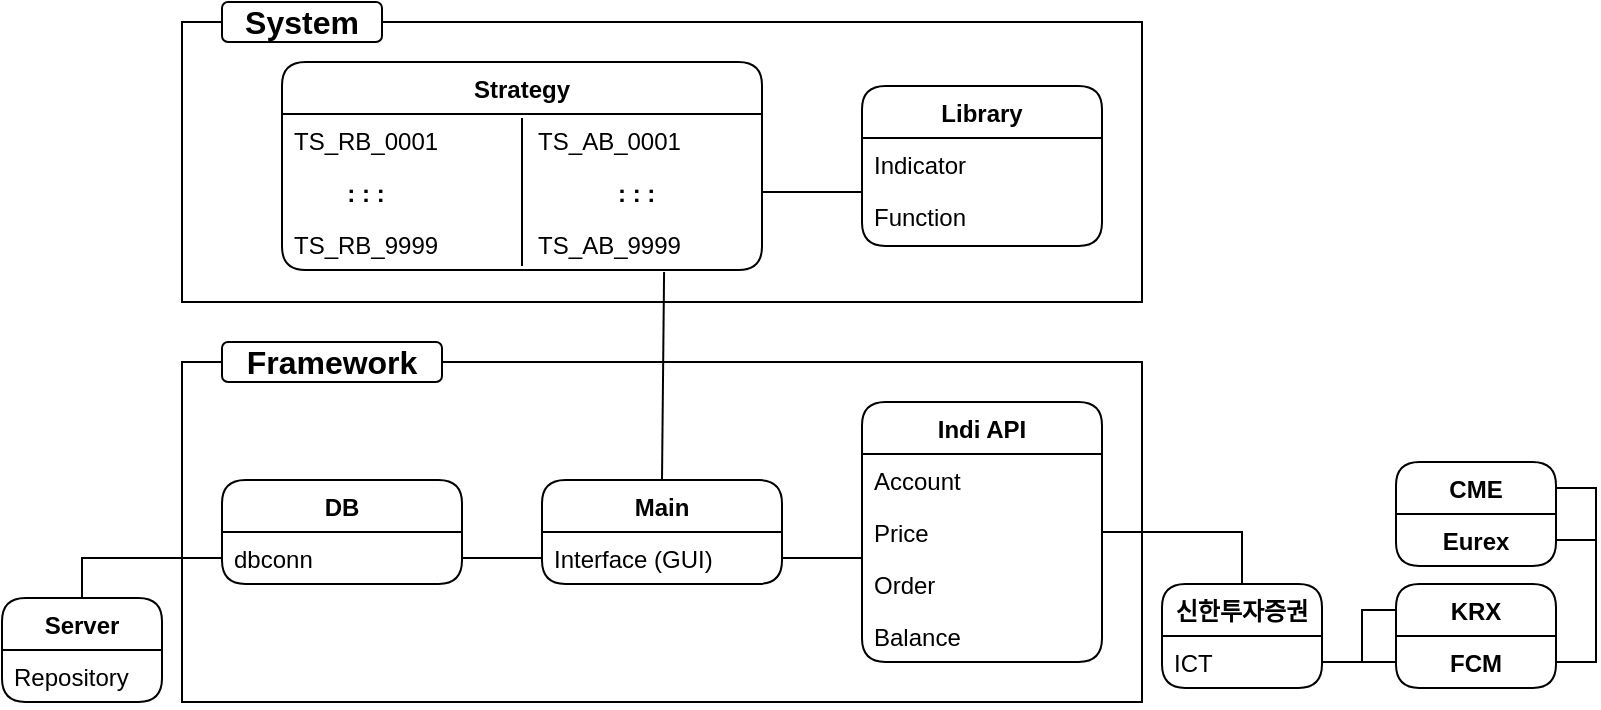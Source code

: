 <mxfile version="20.2.7" type="github">
  <diagram id="C5RBs43oDa-KdzZeNtuy" name="Page-1">
    <mxGraphModel dx="1422" dy="873" grid="1" gridSize="10" guides="1" tooltips="1" connect="1" arrows="1" fold="1" page="1" pageScale="1" pageWidth="827" pageHeight="1169" math="0" shadow="0">
      <root>
        <mxCell id="WIyWlLk6GJQsqaUBKTNV-0" />
        <mxCell id="WIyWlLk6GJQsqaUBKTNV-1" parent="WIyWlLk6GJQsqaUBKTNV-0" />
        <mxCell id="jmQwVJ3ZFeNVDyvJ1BOg-17" value="" style="rounded=0;whiteSpace=wrap;html=1;fontSize=16;" vertex="1" parent="WIyWlLk6GJQsqaUBKTNV-1">
          <mxGeometry x="100" y="170" width="480" height="140" as="geometry" />
        </mxCell>
        <mxCell id="jmQwVJ3ZFeNVDyvJ1BOg-15" value="" style="rounded=0;whiteSpace=wrap;html=1;fontSize=16;" vertex="1" parent="WIyWlLk6GJQsqaUBKTNV-1">
          <mxGeometry x="100" y="340" width="480" height="170" as="geometry" />
        </mxCell>
        <mxCell id="jmQwVJ3ZFeNVDyvJ1BOg-19" value="" style="rounded=0;orthogonalLoop=1;jettySize=auto;html=1;fontSize=12;endArrow=none;startSize=14;endSize=14;entryX=0.5;entryY=0;entryDx=0;entryDy=0;exitX=0.796;exitY=1.038;exitDx=0;exitDy=0;exitPerimeter=0;endFill=0;" edge="1" parent="WIyWlLk6GJQsqaUBKTNV-1" source="zkfFHV4jXpPFQw0GAbJ--21" target="zkfFHV4jXpPFQw0GAbJ--13">
          <mxGeometry relative="1" as="geometry" />
        </mxCell>
        <mxCell id="zkfFHV4jXpPFQw0GAbJ--0" value="Indi API" style="swimlane;fontStyle=1;align=center;verticalAlign=top;childLayout=stackLayout;horizontal=1;startSize=26;horizontalStack=0;resizeParent=1;resizeLast=0;collapsible=1;marginBottom=0;rounded=1;shadow=0;strokeWidth=1;" parent="WIyWlLk6GJQsqaUBKTNV-1" vertex="1">
          <mxGeometry x="440" y="360" width="120" height="130" as="geometry">
            <mxRectangle x="480" y="360" width="120" height="26" as="alternateBounds" />
          </mxGeometry>
        </mxCell>
        <mxCell id="zkfFHV4jXpPFQw0GAbJ--1" value="Account" style="text;align=left;verticalAlign=top;spacingLeft=4;spacingRight=4;overflow=hidden;rotatable=0;points=[[0,0.5],[1,0.5]];portConstraint=eastwest;rounded=1;" parent="zkfFHV4jXpPFQw0GAbJ--0" vertex="1">
          <mxGeometry y="26" width="120" height="26" as="geometry" />
        </mxCell>
        <mxCell id="zkfFHV4jXpPFQw0GAbJ--2" value="Price" style="text;align=left;verticalAlign=top;spacingLeft=4;spacingRight=4;overflow=hidden;rotatable=0;points=[[0,0.5],[1,0.5]];portConstraint=eastwest;rounded=1;shadow=0;html=0;" parent="zkfFHV4jXpPFQw0GAbJ--0" vertex="1">
          <mxGeometry y="52" width="120" height="26" as="geometry" />
        </mxCell>
        <mxCell id="zkfFHV4jXpPFQw0GAbJ--3" value="Order" style="text;align=left;verticalAlign=top;spacingLeft=4;spacingRight=4;overflow=hidden;rotatable=0;points=[[0,0.5],[1,0.5]];portConstraint=eastwest;rounded=1;shadow=0;html=0;" parent="zkfFHV4jXpPFQw0GAbJ--0" vertex="1">
          <mxGeometry y="78" width="120" height="26" as="geometry" />
        </mxCell>
        <mxCell id="zkfFHV4jXpPFQw0GAbJ--5" value="Balance" style="text;align=left;verticalAlign=top;spacingLeft=4;spacingRight=4;overflow=hidden;rotatable=0;points=[[0,0.5],[1,0.5]];portConstraint=eastwest;rounded=1;" parent="zkfFHV4jXpPFQw0GAbJ--0" vertex="1">
          <mxGeometry y="104" width="120" height="26" as="geometry" />
        </mxCell>
        <mxCell id="zkfFHV4jXpPFQw0GAbJ--6" value="DB" style="swimlane;fontStyle=1;align=center;verticalAlign=top;childLayout=stackLayout;horizontal=1;startSize=26;horizontalStack=0;resizeParent=1;resizeLast=0;collapsible=1;marginBottom=0;rounded=1;shadow=0;strokeWidth=1;" parent="WIyWlLk6GJQsqaUBKTNV-1" vertex="1">
          <mxGeometry x="120" y="399" width="120" height="52" as="geometry">
            <mxRectangle x="160" y="359" width="120" height="26" as="alternateBounds" />
          </mxGeometry>
        </mxCell>
        <mxCell id="zkfFHV4jXpPFQw0GAbJ--7" value="dbconn" style="text;align=left;verticalAlign=top;spacingLeft=4;spacingRight=4;overflow=hidden;rotatable=0;points=[[0,0.5],[1,0.5]];portConstraint=eastwest;rounded=1;" parent="zkfFHV4jXpPFQw0GAbJ--6" vertex="1">
          <mxGeometry y="26" width="120" height="26" as="geometry" />
        </mxCell>
        <mxCell id="zkfFHV4jXpPFQw0GAbJ--12" value="" style="endArrow=none;endSize=10;endFill=0;shadow=0;strokeWidth=1;rounded=1;edgeStyle=elbowEdgeStyle;elbow=vertical;exitX=0;exitY=0.5;exitDx=0;exitDy=0;entryX=1;entryY=0.5;entryDx=0;entryDy=0;" parent="WIyWlLk6GJQsqaUBKTNV-1" source="zkfFHV4jXpPFQw0GAbJ--14" target="zkfFHV4jXpPFQw0GAbJ--7" edge="1">
          <mxGeometry width="160" relative="1" as="geometry">
            <mxPoint x="280" y="460" as="sourcePoint" />
            <mxPoint x="240" y="430" as="targetPoint" />
            <Array as="points" />
          </mxGeometry>
        </mxCell>
        <mxCell id="zkfFHV4jXpPFQw0GAbJ--13" value="Main" style="swimlane;fontStyle=1;align=center;verticalAlign=top;childLayout=stackLayout;horizontal=1;startSize=26;horizontalStack=0;resizeParent=1;resizeLast=0;collapsible=1;marginBottom=0;rounded=1;shadow=0;strokeWidth=1;swimlaneLine=1;" parent="WIyWlLk6GJQsqaUBKTNV-1" vertex="1">
          <mxGeometry x="280" y="399" width="120" height="52" as="geometry">
            <mxRectangle x="320" y="360" width="120" height="26" as="alternateBounds" />
          </mxGeometry>
        </mxCell>
        <mxCell id="zkfFHV4jXpPFQw0GAbJ--14" value="Interface (GUI)" style="text;align=left;verticalAlign=top;spacingLeft=4;spacingRight=4;overflow=hidden;rotatable=0;points=[[0,0.5],[1,0.5]];portConstraint=eastwest;rounded=1;" parent="zkfFHV4jXpPFQw0GAbJ--13" vertex="1">
          <mxGeometry y="26" width="120" height="26" as="geometry" />
        </mxCell>
        <mxCell id="zkfFHV4jXpPFQw0GAbJ--16" value="" style="endArrow=none;endSize=10;endFill=0;shadow=0;strokeWidth=1;rounded=1;edgeStyle=elbowEdgeStyle;elbow=vertical;exitX=1;exitY=0.5;exitDx=0;exitDy=0;" parent="WIyWlLk6GJQsqaUBKTNV-1" source="zkfFHV4jXpPFQw0GAbJ--14" target="zkfFHV4jXpPFQw0GAbJ--0" edge="1">
          <mxGeometry width="160" relative="1" as="geometry">
            <mxPoint x="170" y="373" as="sourcePoint" />
            <mxPoint x="270" y="271" as="targetPoint" />
          </mxGeometry>
        </mxCell>
        <mxCell id="jmQwVJ3ZFeNVDyvJ1BOg-2" value="Library" style="swimlane;fontStyle=1;align=center;verticalAlign=top;childLayout=stackLayout;horizontal=1;startSize=26;horizontalStack=0;resizeParent=1;resizeLast=0;collapsible=1;marginBottom=0;rounded=1;shadow=0;strokeWidth=1;" vertex="1" parent="WIyWlLk6GJQsqaUBKTNV-1">
          <mxGeometry x="440" y="202" width="120" height="80" as="geometry">
            <mxRectangle x="480" y="120" width="120" height="26" as="alternateBounds" />
          </mxGeometry>
        </mxCell>
        <mxCell id="jmQwVJ3ZFeNVDyvJ1BOg-3" value="Indicator" style="text;align=left;verticalAlign=top;spacingLeft=4;spacingRight=4;overflow=hidden;rotatable=0;points=[[0,0.5],[1,0.5]];portConstraint=eastwest;rounded=1;" vertex="1" parent="jmQwVJ3ZFeNVDyvJ1BOg-2">
          <mxGeometry y="26" width="120" height="26" as="geometry" />
        </mxCell>
        <mxCell id="jmQwVJ3ZFeNVDyvJ1BOg-4" value="Function" style="text;align=left;verticalAlign=top;spacingLeft=4;spacingRight=4;overflow=hidden;rotatable=0;points=[[0,0.5],[1,0.5]];portConstraint=eastwest;rounded=1;shadow=0;html=0;fontStyle=0" vertex="1" parent="jmQwVJ3ZFeNVDyvJ1BOg-2">
          <mxGeometry y="52" width="120" height="26" as="geometry" />
        </mxCell>
        <mxCell id="jmQwVJ3ZFeNVDyvJ1BOg-11" value="Server" style="swimlane;fontStyle=1;align=center;verticalAlign=top;childLayout=stackLayout;horizontal=1;startSize=26;horizontalStack=0;resizeParent=1;resizeLast=0;collapsible=1;marginBottom=0;rounded=1;shadow=0;strokeWidth=1;" vertex="1" parent="WIyWlLk6GJQsqaUBKTNV-1">
          <mxGeometry x="10" y="458" width="80" height="52" as="geometry">
            <mxRectangle x="40" y="458" width="80" height="26" as="alternateBounds" />
          </mxGeometry>
        </mxCell>
        <mxCell id="jmQwVJ3ZFeNVDyvJ1BOg-12" value="Repository" style="text;align=left;verticalAlign=top;spacingLeft=4;spacingRight=4;overflow=hidden;rotatable=0;points=[[0,0.5],[1,0.5]];portConstraint=eastwest;rounded=1;" vertex="1" parent="jmQwVJ3ZFeNVDyvJ1BOg-11">
          <mxGeometry y="26" width="80" height="26" as="geometry" />
        </mxCell>
        <mxCell id="jmQwVJ3ZFeNVDyvJ1BOg-16" value="" style="group" vertex="1" connectable="0" parent="WIyWlLk6GJQsqaUBKTNV-1">
          <mxGeometry x="150" y="190" width="240" height="104" as="geometry" />
        </mxCell>
        <mxCell id="zkfFHV4jXpPFQw0GAbJ--17" value="Strategy" style="swimlane;fontStyle=1;align=center;verticalAlign=top;childLayout=stackLayout;horizontal=1;startSize=26;horizontalStack=0;resizeParent=1;resizeLast=0;collapsible=1;marginBottom=0;rounded=1;shadow=0;strokeWidth=1;" parent="jmQwVJ3ZFeNVDyvJ1BOg-16" vertex="1">
          <mxGeometry width="240" height="104" as="geometry">
            <mxRectangle x="160" y="190" width="240" height="26" as="alternateBounds" />
          </mxGeometry>
        </mxCell>
        <mxCell id="zkfFHV4jXpPFQw0GAbJ--18" value="TS_RB_0001               TS_AB_0001" style="text;align=left;verticalAlign=top;spacingLeft=4;spacingRight=4;overflow=hidden;rotatable=0;points=[[0,0.5],[1,0.5]];portConstraint=eastwest;rounded=1;" parent="zkfFHV4jXpPFQw0GAbJ--17" vertex="1">
          <mxGeometry y="26" width="240" height="26" as="geometry" />
        </mxCell>
        <mxCell id="zkfFHV4jXpPFQw0GAbJ--20" value="        : : :                                   : : :" style="text;align=left;verticalAlign=top;spacingLeft=4;spacingRight=4;overflow=hidden;rotatable=0;points=[[0,0.5],[1,0.5]];portConstraint=eastwest;rounded=1;shadow=0;html=0;fontStyle=1" parent="zkfFHV4jXpPFQw0GAbJ--17" vertex="1">
          <mxGeometry y="52" width="240" height="26" as="geometry" />
        </mxCell>
        <mxCell id="zkfFHV4jXpPFQw0GAbJ--21" value="TS_RB_9999               TS_AB_9999" style="text;align=left;verticalAlign=top;spacingLeft=4;spacingRight=4;overflow=hidden;rotatable=0;points=[[0,0.5],[1,0.5]];portConstraint=eastwest;rounded=1;shadow=0;html=0;" parent="zkfFHV4jXpPFQw0GAbJ--17" vertex="1">
          <mxGeometry y="78" width="240" height="26" as="geometry" />
        </mxCell>
        <mxCell id="jmQwVJ3ZFeNVDyvJ1BOg-0" value="" style="line;html=1;strokeWidth=1;align=left;verticalAlign=middle;spacingTop=-1;spacingLeft=3;spacingRight=3;rotatable=0;labelPosition=right;points=[];portConstraint=eastwest;rounded=1;direction=south;" vertex="1" parent="jmQwVJ3ZFeNVDyvJ1BOg-16">
          <mxGeometry y="28" width="240" height="74" as="geometry" />
        </mxCell>
        <mxCell id="jmQwVJ3ZFeNVDyvJ1BOg-22" value="&lt;b&gt;Framework&lt;/b&gt;" style="rounded=1;whiteSpace=wrap;html=1;fontSize=16;" vertex="1" parent="WIyWlLk6GJQsqaUBKTNV-1">
          <mxGeometry x="120" y="330" width="110" height="20" as="geometry" />
        </mxCell>
        <mxCell id="jmQwVJ3ZFeNVDyvJ1BOg-23" value="&lt;b&gt;System&lt;/b&gt;" style="rounded=1;whiteSpace=wrap;html=1;fontSize=16;" vertex="1" parent="WIyWlLk6GJQsqaUBKTNV-1">
          <mxGeometry x="120" y="160" width="80" height="20" as="geometry" />
        </mxCell>
        <mxCell id="jmQwVJ3ZFeNVDyvJ1BOg-24" style="edgeStyle=orthogonalEdgeStyle;rounded=0;orthogonalLoop=1;jettySize=auto;html=1;exitX=0;exitY=0.5;exitDx=0;exitDy=0;fontSize=12;endArrow=none;startSize=14;endSize=14;endFill=0;" edge="1" parent="WIyWlLk6GJQsqaUBKTNV-1" source="zkfFHV4jXpPFQw0GAbJ--7" target="jmQwVJ3ZFeNVDyvJ1BOg-11">
          <mxGeometry relative="1" as="geometry" />
        </mxCell>
        <mxCell id="jmQwVJ3ZFeNVDyvJ1BOg-27" style="edgeStyle=none;rounded=0;orthogonalLoop=1;jettySize=auto;html=1;exitX=1;exitY=0.5;exitDx=0;exitDy=0;entryX=0;entryY=1.038;entryDx=0;entryDy=0;fontSize=12;endArrow=none;endFill=0;startSize=14;endSize=11;entryPerimeter=0;" edge="1" parent="WIyWlLk6GJQsqaUBKTNV-1" source="zkfFHV4jXpPFQw0GAbJ--20" target="jmQwVJ3ZFeNVDyvJ1BOg-3">
          <mxGeometry relative="1" as="geometry" />
        </mxCell>
        <mxCell id="jmQwVJ3ZFeNVDyvJ1BOg-29" value="신한투자증권" style="swimlane;fontStyle=1;align=center;verticalAlign=top;childLayout=stackLayout;horizontal=1;startSize=26;horizontalStack=0;resizeParent=1;resizeLast=0;collapsible=1;marginBottom=0;rounded=1;shadow=0;strokeWidth=1;" vertex="1" parent="WIyWlLk6GJQsqaUBKTNV-1">
          <mxGeometry x="590" y="451" width="80" height="52" as="geometry">
            <mxRectangle x="500" y="520" width="80" height="26" as="alternateBounds" />
          </mxGeometry>
        </mxCell>
        <mxCell id="jmQwVJ3ZFeNVDyvJ1BOg-30" value="ICT" style="text;align=left;verticalAlign=top;spacingLeft=4;spacingRight=4;overflow=hidden;rotatable=0;points=[[0,0.5],[1,0.5]];portConstraint=eastwest;rounded=1;" vertex="1" parent="jmQwVJ3ZFeNVDyvJ1BOg-29">
          <mxGeometry y="26" width="80" height="26" as="geometry" />
        </mxCell>
        <mxCell id="jmQwVJ3ZFeNVDyvJ1BOg-34" value="KRX" style="swimlane;fontStyle=1;align=center;verticalAlign=top;childLayout=stackLayout;horizontal=1;startSize=26;horizontalStack=0;resizeParent=1;resizeLast=0;collapsible=1;marginBottom=0;rounded=1;shadow=0;strokeWidth=1;" vertex="1" parent="WIyWlLk6GJQsqaUBKTNV-1">
          <mxGeometry x="707" y="451" width="80" height="52" as="geometry">
            <mxRectangle x="630" y="533" width="80" height="26" as="alternateBounds" />
          </mxGeometry>
        </mxCell>
        <mxCell id="jmQwVJ3ZFeNVDyvJ1BOg-35" value="FCM" style="text;align=center;verticalAlign=top;spacingLeft=4;spacingRight=4;overflow=hidden;rotatable=0;points=[[0,0.5],[1,0.5]];portConstraint=eastwest;rounded=1;fontStyle=1" vertex="1" parent="jmQwVJ3ZFeNVDyvJ1BOg-34">
          <mxGeometry y="26" width="80" height="26" as="geometry" />
        </mxCell>
        <mxCell id="jmQwVJ3ZFeNVDyvJ1BOg-36" style="edgeStyle=orthogonalEdgeStyle;rounded=0;orthogonalLoop=1;jettySize=auto;html=1;exitX=1;exitY=0.5;exitDx=0;exitDy=0;entryX=0;entryY=0.25;entryDx=0;entryDy=0;fontSize=12;endArrow=none;endFill=0;startSize=14;endSize=11;" edge="1" parent="WIyWlLk6GJQsqaUBKTNV-1" source="jmQwVJ3ZFeNVDyvJ1BOg-30" target="jmQwVJ3ZFeNVDyvJ1BOg-34">
          <mxGeometry relative="1" as="geometry" />
        </mxCell>
        <mxCell id="jmQwVJ3ZFeNVDyvJ1BOg-39" style="edgeStyle=orthogonalEdgeStyle;rounded=0;orthogonalLoop=1;jettySize=auto;html=1;exitX=1;exitY=0.25;exitDx=0;exitDy=0;entryX=1;entryY=0.5;entryDx=0;entryDy=0;fontSize=12;endArrow=none;endFill=0;startSize=14;endSize=11;" edge="1" parent="WIyWlLk6GJQsqaUBKTNV-1" source="jmQwVJ3ZFeNVDyvJ1BOg-37" target="jmQwVJ3ZFeNVDyvJ1BOg-35">
          <mxGeometry relative="1" as="geometry" />
        </mxCell>
        <mxCell id="jmQwVJ3ZFeNVDyvJ1BOg-37" value="CME" style="swimlane;fontStyle=1;align=center;verticalAlign=top;childLayout=stackLayout;horizontal=1;startSize=26;horizontalStack=0;resizeParent=1;resizeLast=0;collapsible=1;marginBottom=0;rounded=1;shadow=0;strokeWidth=1;" vertex="1" parent="WIyWlLk6GJQsqaUBKTNV-1">
          <mxGeometry x="707" y="390" width="80" height="52" as="geometry">
            <mxRectangle x="500" y="520" width="80" height="26" as="alternateBounds" />
          </mxGeometry>
        </mxCell>
        <mxCell id="jmQwVJ3ZFeNVDyvJ1BOg-38" value="Eurex" style="text;align=center;verticalAlign=top;spacingLeft=4;spacingRight=4;overflow=hidden;rotatable=0;points=[[0,0.5],[1,0.5]];portConstraint=eastwest;rounded=1;fontStyle=1" vertex="1" parent="jmQwVJ3ZFeNVDyvJ1BOg-37">
          <mxGeometry y="26" width="80" height="26" as="geometry" />
        </mxCell>
        <mxCell id="jmQwVJ3ZFeNVDyvJ1BOg-40" style="edgeStyle=orthogonalEdgeStyle;orthogonalLoop=1;jettySize=auto;html=1;exitX=1;exitY=0.5;exitDx=0;exitDy=0;entryX=0.5;entryY=0;entryDx=0;entryDy=0;fontSize=12;endArrow=none;endFill=0;startSize=14;endSize=11;rounded=0;" edge="1" parent="WIyWlLk6GJQsqaUBKTNV-1" source="zkfFHV4jXpPFQw0GAbJ--2" target="jmQwVJ3ZFeNVDyvJ1BOg-29">
          <mxGeometry relative="1" as="geometry" />
        </mxCell>
        <mxCell id="jmQwVJ3ZFeNVDyvJ1BOg-41" style="edgeStyle=orthogonalEdgeStyle;rounded=0;orthogonalLoop=1;jettySize=auto;html=1;exitX=1;exitY=0.5;exitDx=0;exitDy=0;entryX=0;entryY=0.5;entryDx=0;entryDy=0;fontSize=12;endArrow=none;endFill=0;startSize=14;endSize=11;" edge="1" parent="WIyWlLk6GJQsqaUBKTNV-1" source="jmQwVJ3ZFeNVDyvJ1BOg-30" target="jmQwVJ3ZFeNVDyvJ1BOg-35">
          <mxGeometry relative="1" as="geometry">
            <mxPoint x="680" y="500" as="sourcePoint" />
            <mxPoint x="680" y="543" as="targetPoint" />
          </mxGeometry>
        </mxCell>
        <mxCell id="jmQwVJ3ZFeNVDyvJ1BOg-42" style="edgeStyle=orthogonalEdgeStyle;rounded=0;orthogonalLoop=1;jettySize=auto;html=1;exitX=1;exitY=0.5;exitDx=0;exitDy=0;fontSize=12;endArrow=none;endFill=0;startSize=14;endSize=11;entryX=1;entryY=0.5;entryDx=0;entryDy=0;" edge="1" parent="WIyWlLk6GJQsqaUBKTNV-1" source="jmQwVJ3ZFeNVDyvJ1BOg-38" target="jmQwVJ3ZFeNVDyvJ1BOg-35">
          <mxGeometry relative="1" as="geometry">
            <mxPoint x="590" y="556" as="sourcePoint" />
            <mxPoint x="590" y="560" as="targetPoint" />
          </mxGeometry>
        </mxCell>
      </root>
    </mxGraphModel>
  </diagram>
</mxfile>
